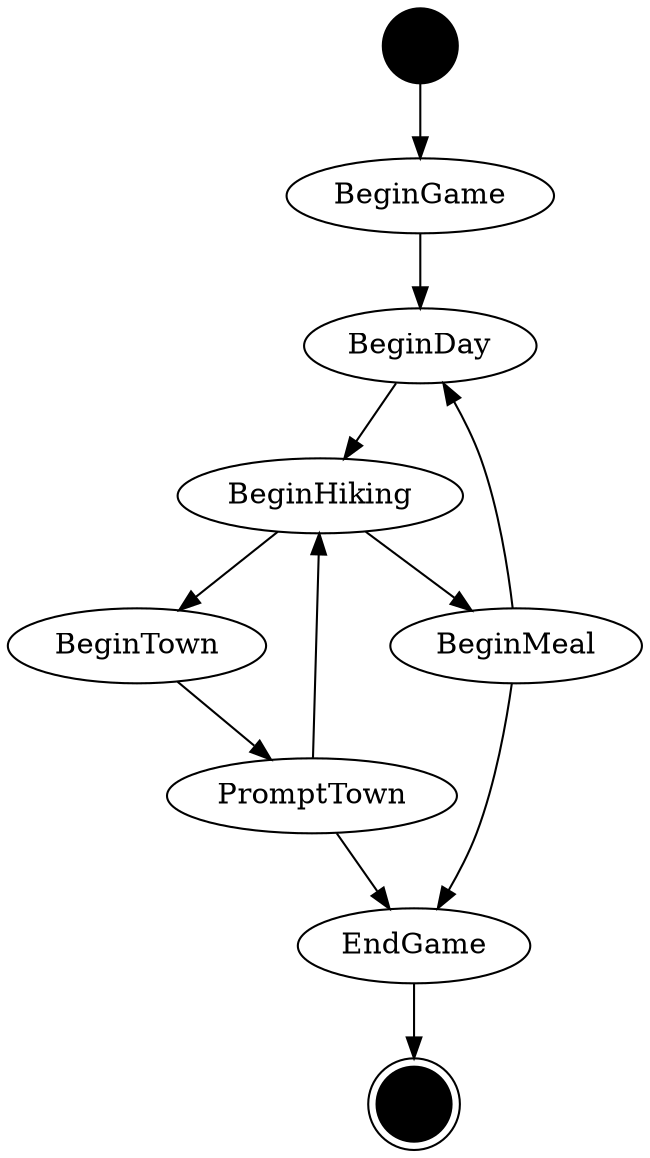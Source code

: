 digraph states {
    start [label="" shape=circle style=filled color=black]
    end [label="" shape=doublecircle style=filled color=black]
    start -> BeginGame
    BeginGame -> BeginDay
    BeginDay -> BeginHiking
    BeginHiking -> BeginTown
    BeginHiking -> BeginMeal
    BeginTown -> PromptTown
    PromptTown -> BeginHiking
    PromptTown -> EndGame
    BeginMeal -> BeginDay
    BeginMeal -> EndGame
    EndGame -> end
}
